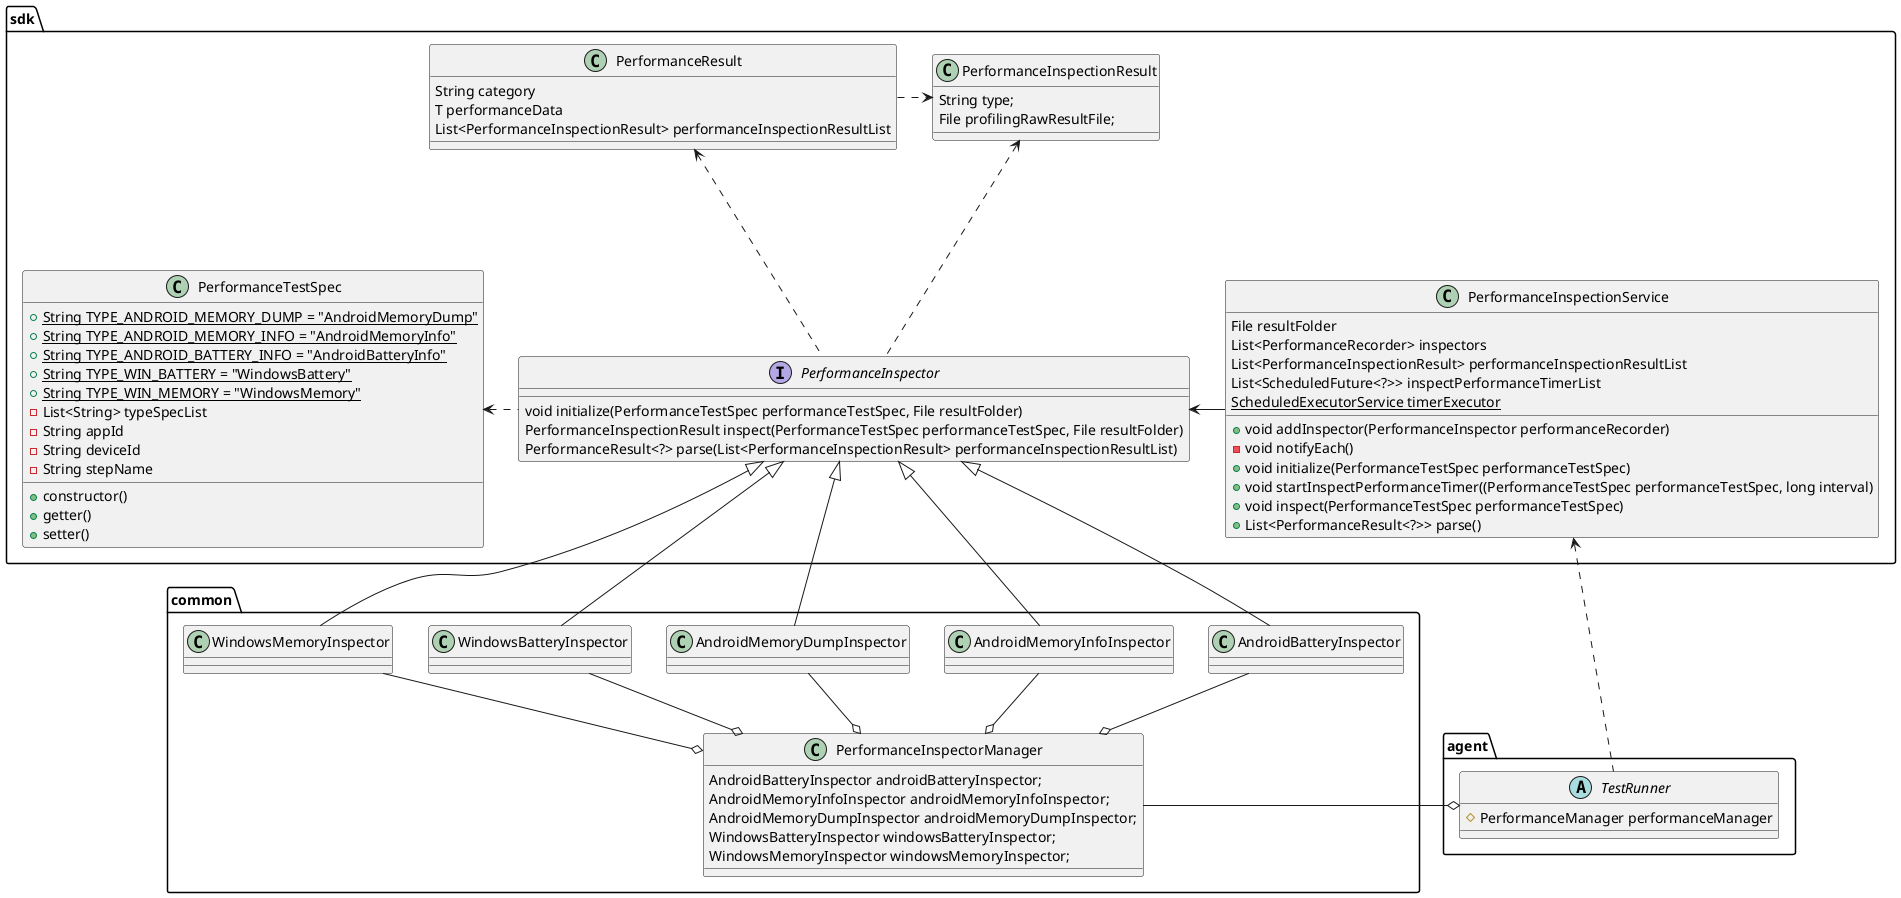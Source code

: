 @startuml
'https://plantuml.com/class-diagram'

package "sdk" {

    class PerformanceTestSpec {
        +{static}String TYPE_ANDROID_MEMORY_DUMP = "AndroidMemoryDump"
        +{static}String TYPE_ANDROID_MEMORY_INFO = "AndroidMemoryInfo"
        +{static}String TYPE_ANDROID_BATTERY_INFO = "AndroidBatteryInfo"
        +{static}String TYPE_WIN_BATTERY = "WindowsBattery"
        +{static}String TYPE_WIN_MEMORY = "WindowsMemory"
        -List<String> typeSpecList
        -String appId
        -String deviceId
        -String stepName
        +constructor()
        +getter()
        +setter()
    }
    interface PerformanceInspector {
        void initialize(PerformanceTestSpec performanceTestSpec, File resultFolder)
        PerformanceInspectionResult inspect(PerformanceTestSpec performanceTestSpec, File resultFolder)
        PerformanceResult<?> parse(List<PerformanceInspectionResult> performanceInspectionResultList)
    }

    class PerformanceInspectionService {
        File resultFolder
        List<PerformanceRecorder> inspectors
        List<PerformanceInspectionResult> performanceInspectionResultList
        List<ScheduledFuture<?>> inspectPerformanceTimerList
        {static} ScheduledExecutorService timerExecutor
        +void addInspector(PerformanceInspector performanceRecorder)
        -void notifyEach()
        +void initialize(PerformanceTestSpec performanceTestSpec)
        +void startInspectPerformanceTimer((PerformanceTestSpec performanceTestSpec, long interval)
        +void inspect(PerformanceTestSpec performanceTestSpec)
        +List<PerformanceResult<?>> parse()
    }

    class PerformanceResult {
        String category
        T performanceData
        List<PerformanceInspectionResult> performanceInspectionResultList
    }

    class PerformanceInspectionResult {
        String type;
        File profilingRawResultFile;
    }


    PerformanceInspector -left..> PerformanceTestSpec
    PerformanceInspector -up..> PerformanceInspectionResult
    PerformanceInspector <---right PerformanceInspectionService
    PerformanceInspector -up..> PerformanceResult
    PerformanceResult -right..> PerformanceInspectionResult
}

package "agent" {
    abstract class TestRunner {
        #PerformanceManager performanceManager
    }
}

package "common" {
    class PerformanceInspectorManager {
        AndroidBatteryInspector androidBatteryInspector;
        AndroidMemoryInfoInspector androidMemoryInfoInspector;
        AndroidMemoryDumpInspector androidMemoryDumpInspector;
        WindowsBatteryInspector windowsBatteryInspector;
        WindowsMemoryInspector windowsMemoryInspector;
    }


    PerformanceInspector <|-- AndroidBatteryInspector
    PerformanceInspector <|-- AndroidMemoryInfoInspector
    PerformanceInspector <|-- AndroidMemoryDumpInspector
    PerformanceInspector <|-- WindowsBatteryInspector
    PerformanceInspector <|-- WindowsMemoryInspector

    AndroidBatteryInspector --o PerformanceInspectorManager
    AndroidMemoryInfoInspector --o PerformanceInspectorManager
    AndroidMemoryDumpInspector --o PerformanceInspectorManager
    WindowsBatteryInspector --o PerformanceInspectorManager
    WindowsMemoryInspector --o PerformanceInspectorManager

    TestRunner o-r- PerformanceInspectorManager
    TestRunner -up..> PerformanceInspectionService
}
@enduml

@startuml
participant PerformanceManager
participant Runner
participant PerformanceInspectionService
participant AndroidMemoryInfoInspector
participant AndroidBatteryInfoInspector
participant WindowsBatteryInspector

title Sequence 1: Regularly inspect performance metrics

PerformanceManager -> PerformanceManager: new Inspectors
activate Runner
Runner -> PerformanceInspectionService : new PerformanceInspectionService()
activate PerformanceInspectionService
Runner -> PerformanceManager: get Inspectors
PerformanceManager -> Runner: Inspectors
Runner -> PerformanceInspectionService : add Inspectors
Runner -> PerformanceInspectionService : startInspectPerformanceTimer(performanceTestSpec, interval)
PerformanceInspectionService -> AndroidMemoryInfoInspector : initialize
PerformanceInspectionService -> AndroidBatteryInfoInspector : initialize
PerformanceInspectionService -> WindowsBatteryInspector : initialize
PerformanceInspectionService -> AndroidMemoryInfoInspector : inspect
AndroidMemoryInfoInspector -> PerformanceInspectionService : PerformanceInspectionResult
PerformanceInspectionService -> AndroidBatteryInfoInspector : inspect
AndroidBatteryInfoInspector -> PerformanceInspectionService : PerformanceInspectionResult
PerformanceInspectionService -> WindowsBatteryInspector : inspect
WindowsBatteryInspector -> PerformanceInspectionService : PerformanceInspectionResult
Runner -> PerformanceInspectionService : parse
PerformanceInspectionService -> AndroidMemoryInfoInspector : parse
AndroidMemoryInfoInspector -> PerformanceInspectionService : PerformanceResult
PerformanceInspectionService -> AndroidBatteryInfoInspector : parse
AndroidBatteryInfoInspector -> PerformanceInspectionService : PerformanceResult
PerformanceInspectionService -> WindowsBatteryInspector : parse
WindowsBatteryInspector -> PerformanceInspectionService : PerformanceResult
PerformanceInspectionService -> Runner: List<PerformanceResult>
deactivate PerformanceInspectionService
deactivate Runner
@enduml

@startuml
participant PerformanceManager
participant Runner
participant TestCase
participant PerformanceInspectionService
participant AndroidMemoryInfoInspector
participant AndroidBatteryInfoInspector
participant WindowsBatteryInspector
participant ThreadParam

title Sequence 2: Trigger performance metrics inspection by test case

PerformanceManager -> PerformanceManager: new Inspectors
activate Runner
Runner -> PerformanceInspectionService : new PerformanceInspectionService()
activate PerformanceInspectionService
Runner -> PerformanceManager: get Inspectors
PerformanceManager -> Runner: Inspectors
Runner -> PerformanceInspectionService : add Inspectors
Runner -> ThreadParam: init(..., PerformanceInspectionService)
activate ThreadParam
Runner -> TestCase : execute
activate TestCase
TestCase -> ThreadParam : getPerformanceInspectionService
ThreadParam -> TestCase : PerformanceInspectionService
TestCase -> PerformanceInspectionService : initialize
PerformanceInspectionService -> AndroidMemoryInfoInspector : initialize
PerformanceInspectionService -> AndroidBatteryInfoInspector : initialize
PerformanceInspectionService -> WindowsBatteryInspector : initialize
TestCase -> PerformanceInspectionService : inspect
PerformanceInspectionService -> AndroidMemoryInfoInspector : inspect
AndroidMemoryInfoInspector -> PerformanceInspectionService : PerformanceInspectionResult
PerformanceInspectionService -> AndroidBatteryInfoInspector : inspect
AndroidBatteryInfoInspector -> PerformanceInspectionService : PerformanceInspectionResult
PerformanceInspectionService -> WindowsBatteryInspector : inspect
WindowsBatteryInspector -> PerformanceInspectionService : PerformanceInspectionResult
PerformanceInspectionService -> TestCase : List<PerformanceInspectionResult>
TestCase -> Runner: return
deactivate
Runner -> PerformanceInspectionService : parse
PerformanceInspectionService -> AndroidMemoryInfoInspector : parse
AndroidMemoryInfoInspector -> PerformanceInspectionService : PerformanceResult
PerformanceInspectionService -> AndroidBatteryInfoInspector : parse
AndroidBatteryInfoInspector -> PerformanceInspectionService : PerformanceResult
PerformanceInspectionService -> WindowsBatteryInspector : parse
WindowsBatteryInspector -> PerformanceInspectionService : PerformanceResult
PerformanceInspectionService -> Runner: List<PerformanceResult>
deactivate PerformanceInspectionService
Runner -> ThreadParam: clean
deactivate ThreadParam
deactivate Runner
@enduml